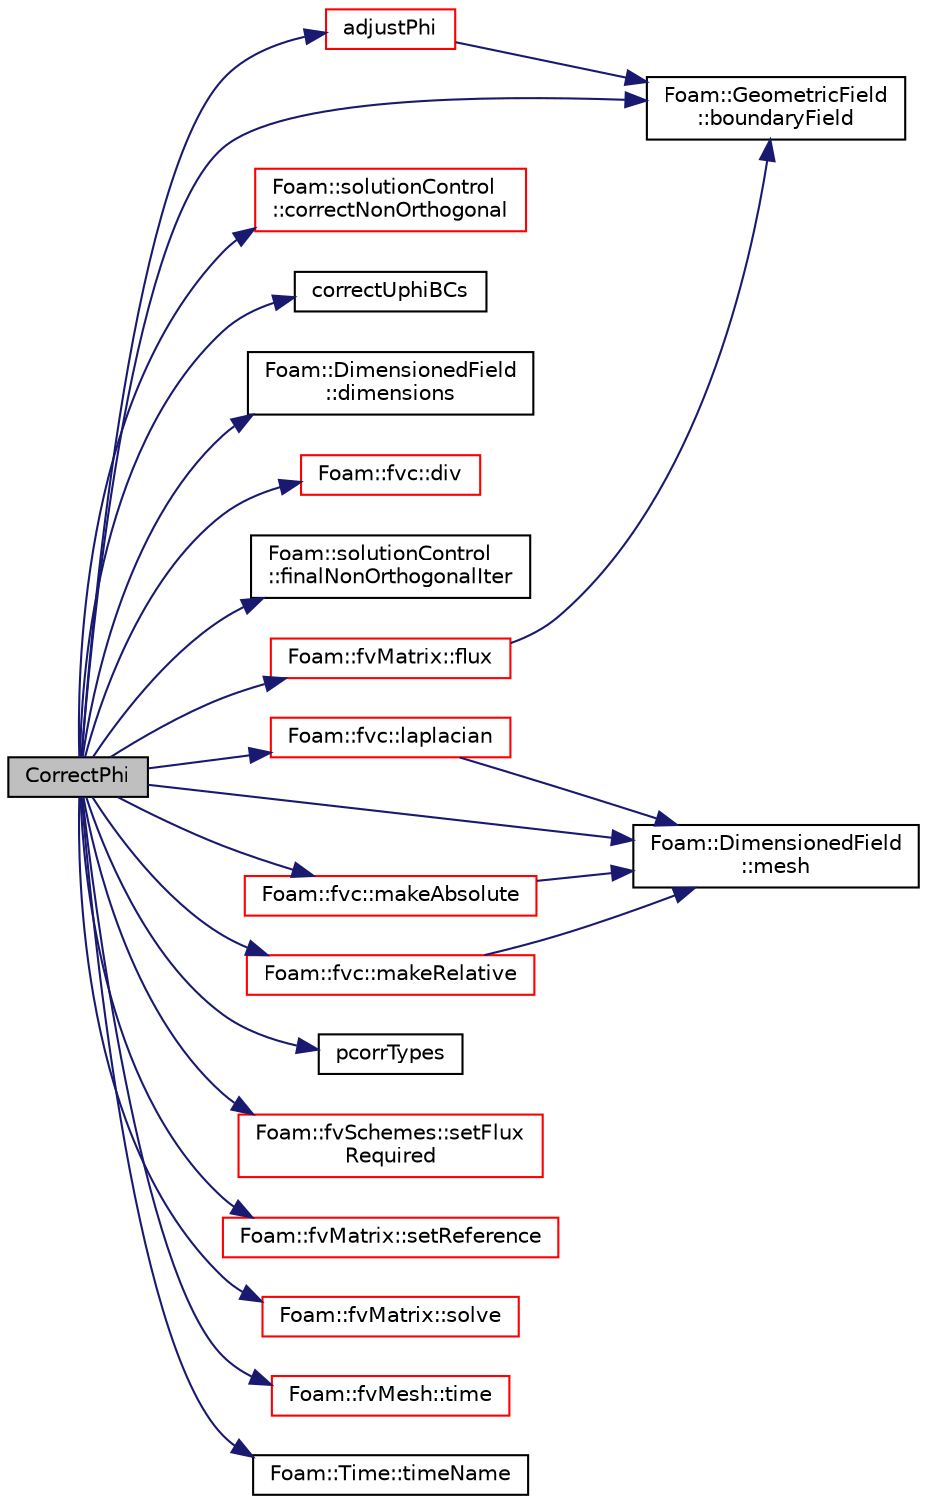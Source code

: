 digraph "CorrectPhi"
{
  bgcolor="transparent";
  edge [fontname="Helvetica",fontsize="10",labelfontname="Helvetica",labelfontsize="10"];
  node [fontname="Helvetica",fontsize="10",shape=record];
  rankdir="LR";
  Node1 [label="CorrectPhi",height=0.2,width=0.4,color="black", fillcolor="grey75", style="filled", fontcolor="black"];
  Node1 -> Node2 [color="midnightblue",fontsize="10",style="solid",fontname="Helvetica"];
  Node2 [label="adjustPhi",height=0.2,width=0.4,color="red",URL="$a10742.html#a0ea353dc88166de8e48fb02639977b39",tooltip="Adjust the balance of fluxes to obey continuity. "];
  Node2 -> Node3 [color="midnightblue",fontsize="10",style="solid",fontname="Helvetica"];
  Node3 [label="Foam::GeometricField\l::boundaryField",height=0.2,width=0.4,color="black",URL="$a00924.html#a3c6c1a789b48ea0c5e8bff64f9c14f2d",tooltip="Return reference to GeometricBoundaryField. "];
  Node1 -> Node3 [color="midnightblue",fontsize="10",style="solid",fontname="Helvetica"];
  Node1 -> Node4 [color="midnightblue",fontsize="10",style="solid",fontname="Helvetica"];
  Node4 [label="Foam::solutionControl\l::correctNonOrthogonal",height=0.2,width=0.4,color="red",URL="$a02385.html#a9c220a31c1161c19c005f29ff1006589",tooltip="Non-orthogonal corrector loop. "];
  Node1 -> Node5 [color="midnightblue",fontsize="10",style="solid",fontname="Helvetica"];
  Node5 [label="correctUphiBCs",height=0.2,width=0.4,color="black",URL="$a03156.html#a677c8c5d9d8c56178e96ed5405e11dd9"];
  Node1 -> Node6 [color="midnightblue",fontsize="10",style="solid",fontname="Helvetica"];
  Node6 [label="Foam::DimensionedField\l::dimensions",height=0.2,width=0.4,color="black",URL="$a00534.html#a6098093e7de06370342a85cfae8b31f5",tooltip="Return dimensions. "];
  Node1 -> Node7 [color="midnightblue",fontsize="10",style="solid",fontname="Helvetica"];
  Node7 [label="Foam::fvc::div",height=0.2,width=0.4,color="red",URL="$a10776.html#a585533948ad80abfe589d920c641f251"];
  Node1 -> Node8 [color="midnightblue",fontsize="10",style="solid",fontname="Helvetica"];
  Node8 [label="Foam::solutionControl\l::finalNonOrthogonalIter",height=0.2,width=0.4,color="black",URL="$a02385.html#a34747024203e593cb3dd768b0ac8a705",tooltip="Helper function to identify final non-orthogonal iteration. "];
  Node1 -> Node9 [color="midnightblue",fontsize="10",style="solid",fontname="Helvetica"];
  Node9 [label="Foam::fvMatrix::flux",height=0.2,width=0.4,color="red",URL="$a00878.html#a5e4227643f4fd605147b872caf525f1f",tooltip="Return the face-flux field from the matrix. "];
  Node9 -> Node3 [color="midnightblue",fontsize="10",style="solid",fontname="Helvetica"];
  Node1 -> Node10 [color="midnightblue",fontsize="10",style="solid",fontname="Helvetica"];
  Node10 [label="Foam::fvc::laplacian",height=0.2,width=0.4,color="red",URL="$a10776.html#ac75bff389d0405149b204b0d7ac214cd"];
  Node10 -> Node11 [color="midnightblue",fontsize="10",style="solid",fontname="Helvetica"];
  Node11 [label="Foam::DimensionedField\l::mesh",height=0.2,width=0.4,color="black",URL="$a00534.html#abdefa6904b53f35c49185ee1cb3d1800",tooltip="Return mesh. "];
  Node1 -> Node12 [color="midnightblue",fontsize="10",style="solid",fontname="Helvetica"];
  Node12 [label="Foam::fvc::makeAbsolute",height=0.2,width=0.4,color="red",URL="$a10776.html#abd91566bcbbe9cc41337f6ecc58c8f10",tooltip="Make the given flux absolute. "];
  Node12 -> Node11 [color="midnightblue",fontsize="10",style="solid",fontname="Helvetica"];
  Node1 -> Node13 [color="midnightblue",fontsize="10",style="solid",fontname="Helvetica"];
  Node13 [label="Foam::fvc::makeRelative",height=0.2,width=0.4,color="red",URL="$a10776.html#ae00091d1897bf4c4f3e3e459514da452",tooltip="Make the given flux relative. "];
  Node13 -> Node11 [color="midnightblue",fontsize="10",style="solid",fontname="Helvetica"];
  Node1 -> Node11 [color="midnightblue",fontsize="10",style="solid",fontname="Helvetica"];
  Node1 -> Node14 [color="midnightblue",fontsize="10",style="solid",fontname="Helvetica"];
  Node14 [label="pcorrTypes",height=0.2,width=0.4,color="black",URL="$a03268.html#ac33fb30295f545f8ec525006f7b58f07"];
  Node1 -> Node15 [color="midnightblue",fontsize="10",style="solid",fontname="Helvetica"];
  Node15 [label="Foam::fvSchemes::setFlux\lRequired",height=0.2,width=0.4,color="red",URL="$a00893.html#a0c2148fd5ec70f3516c8758eaab2b90d"];
  Node1 -> Node16 [color="midnightblue",fontsize="10",style="solid",fontname="Helvetica"];
  Node16 [label="Foam::fvMatrix::setReference",height=0.2,width=0.4,color="red",URL="$a00878.html#a954c04bea3c4c0220047c21ca5e38763",tooltip="Set reference level for solution. "];
  Node1 -> Node17 [color="midnightblue",fontsize="10",style="solid",fontname="Helvetica"];
  Node17 [label="Foam::fvMatrix::solve",height=0.2,width=0.4,color="red",URL="$a00878.html#a0966e44d9a6bc12663a0d60e8e038307",tooltip="Solve segregated or coupled returning the solution statistics. "];
  Node1 -> Node18 [color="midnightblue",fontsize="10",style="solid",fontname="Helvetica"];
  Node18 [label="Foam::fvMesh::time",height=0.2,width=0.4,color="red",URL="$a00879.html#a48fcf6de2789aff6b430b5fc1a05693f",tooltip="Return the top-level database. "];
  Node1 -> Node19 [color="midnightblue",fontsize="10",style="solid",fontname="Helvetica"];
  Node19 [label="Foam::Time::timeName",height=0.2,width=0.4,color="black",URL="$a02616.html#a5ae6a110de1b22323e19a46943c7f0c1",tooltip="Return time name of given scalar time. "];
}
